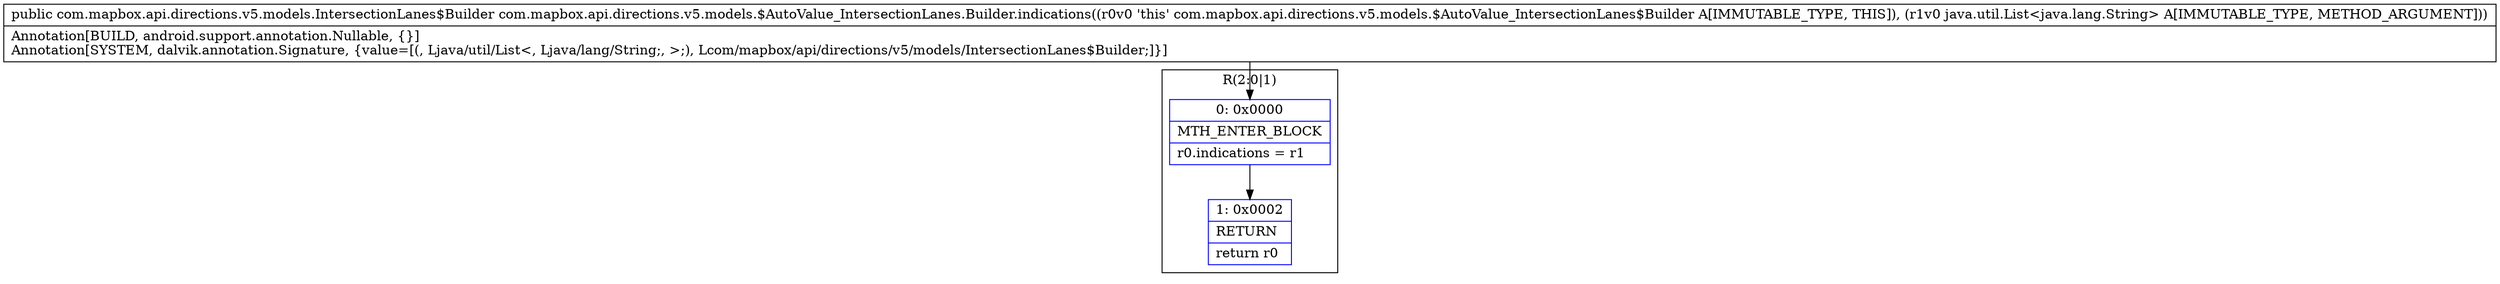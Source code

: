 digraph "CFG forcom.mapbox.api.directions.v5.models.$AutoValue_IntersectionLanes.Builder.indications(Ljava\/util\/List;)Lcom\/mapbox\/api\/directions\/v5\/models\/IntersectionLanes$Builder;" {
subgraph cluster_Region_475182502 {
label = "R(2:0|1)";
node [shape=record,color=blue];
Node_0 [shape=record,label="{0\:\ 0x0000|MTH_ENTER_BLOCK\l|r0.indications = r1\l}"];
Node_1 [shape=record,label="{1\:\ 0x0002|RETURN\l|return r0\l}"];
}
MethodNode[shape=record,label="{public com.mapbox.api.directions.v5.models.IntersectionLanes$Builder com.mapbox.api.directions.v5.models.$AutoValue_IntersectionLanes.Builder.indications((r0v0 'this' com.mapbox.api.directions.v5.models.$AutoValue_IntersectionLanes$Builder A[IMMUTABLE_TYPE, THIS]), (r1v0 java.util.List\<java.lang.String\> A[IMMUTABLE_TYPE, METHOD_ARGUMENT]))  | Annotation[BUILD, android.support.annotation.Nullable, \{\}]\lAnnotation[SYSTEM, dalvik.annotation.Signature, \{value=[(, Ljava\/util\/List\<, Ljava\/lang\/String;, \>;), Lcom\/mapbox\/api\/directions\/v5\/models\/IntersectionLanes$Builder;]\}]\l}"];
MethodNode -> Node_0;
Node_0 -> Node_1;
}


